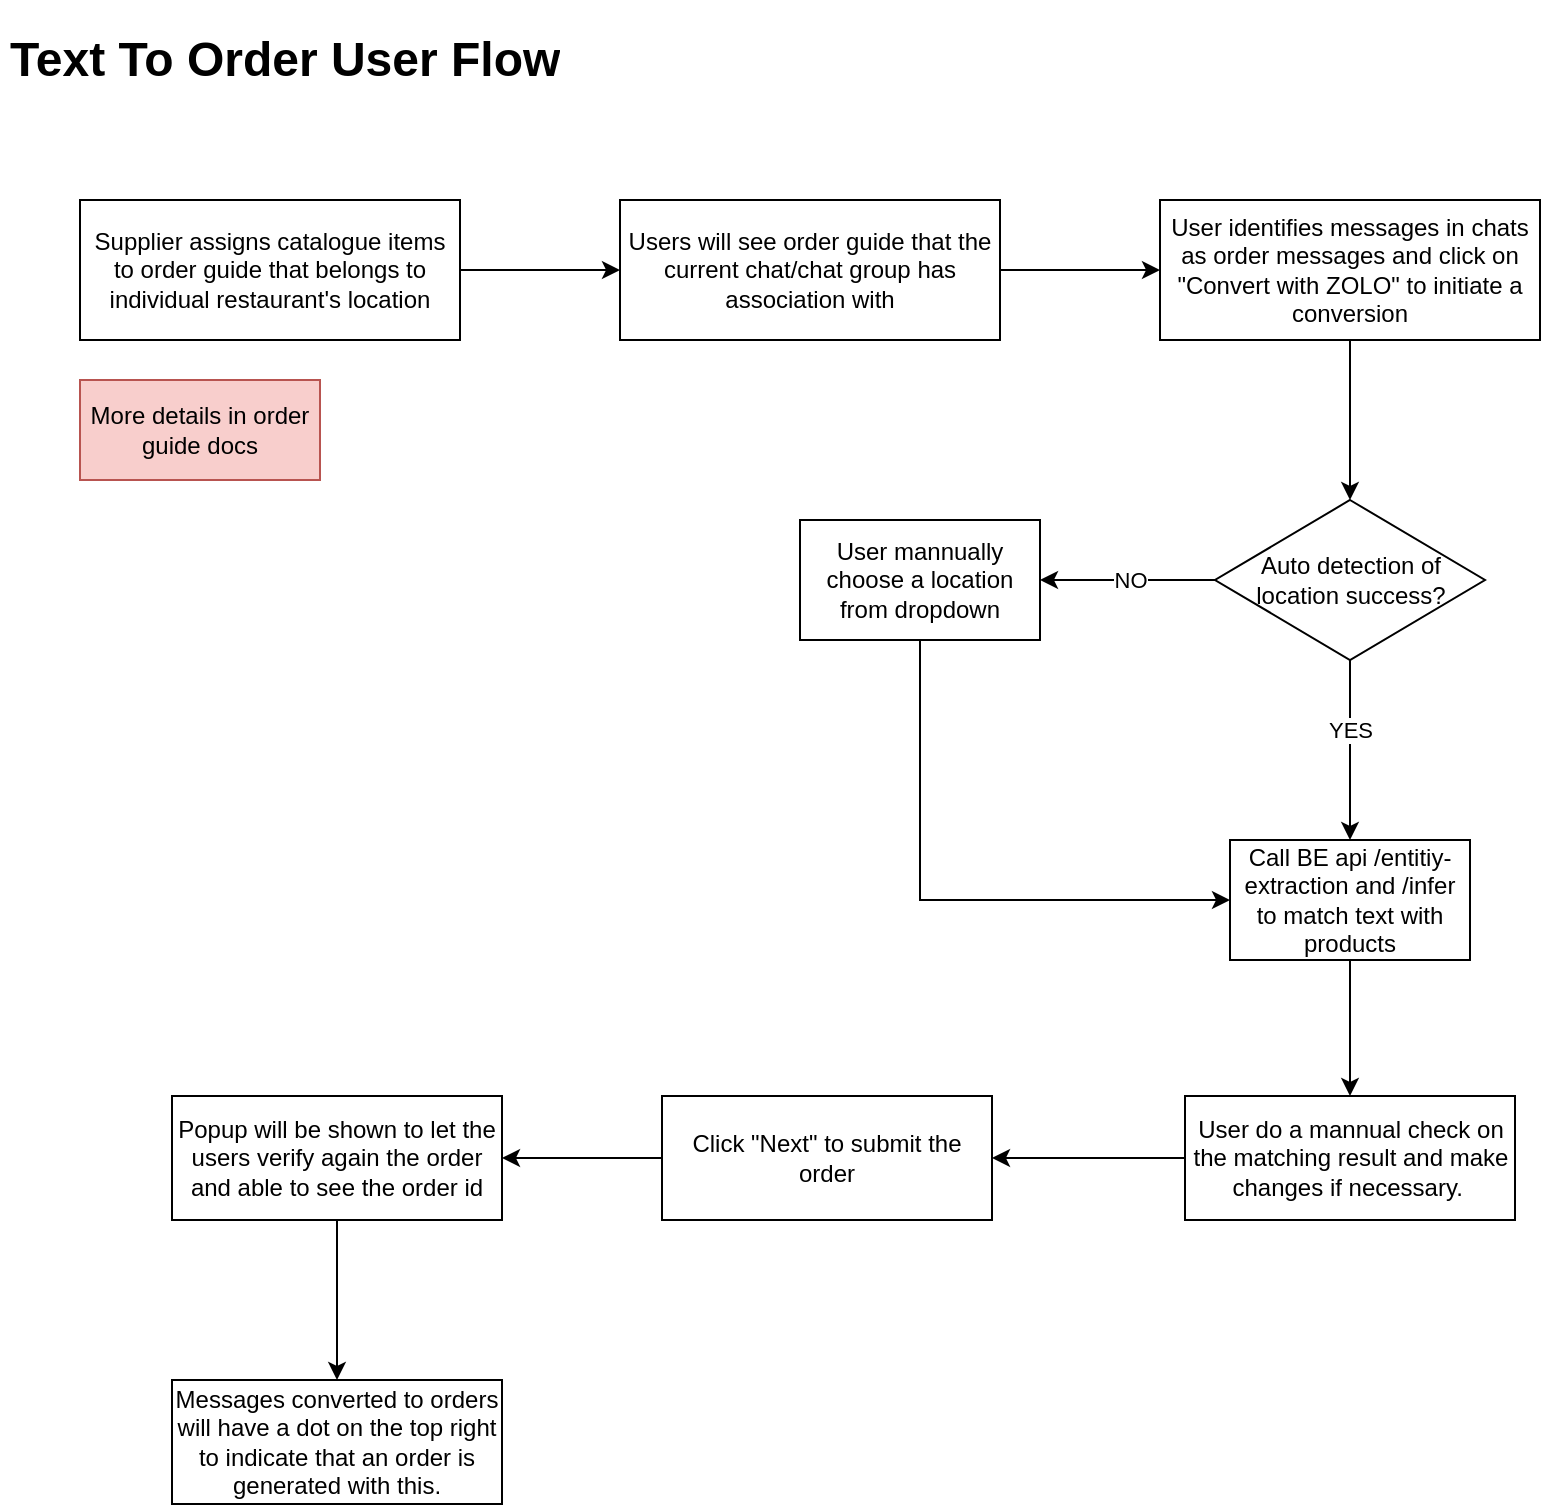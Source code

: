 <mxfile version="22.1.11" type="github">
  <diagram name="Page-1" id="_rNO2T0T2BEtqXHNIDhr">
    <mxGraphModel dx="714" dy="1921" grid="1" gridSize="10" guides="1" tooltips="1" connect="1" arrows="1" fold="1" page="1" pageScale="1" pageWidth="827" pageHeight="1169" math="0" shadow="0">
      <root>
        <mxCell id="0" />
        <mxCell id="1" parent="0" />
        <mxCell id="GIEvsqBPajRZyehp3M3l-1" value="&lt;h1&gt;&lt;span style=&quot;background-color: initial;&quot;&gt;Text To Order User Flow&lt;/span&gt;&lt;/h1&gt;" style="text;html=1;strokeColor=none;fillColor=none;spacing=5;spacingTop=-20;whiteSpace=wrap;overflow=hidden;rounded=0;" vertex="1" parent="1">
          <mxGeometry width="290" height="40" as="geometry" />
        </mxCell>
        <mxCell id="GIEvsqBPajRZyehp3M3l-4" value="" style="edgeStyle=orthogonalEdgeStyle;rounded=0;orthogonalLoop=1;jettySize=auto;html=1;" edge="1" parent="1" source="GIEvsqBPajRZyehp3M3l-2" target="GIEvsqBPajRZyehp3M3l-3">
          <mxGeometry relative="1" as="geometry" />
        </mxCell>
        <mxCell id="GIEvsqBPajRZyehp3M3l-2" value="Supplier assigns catalogue items to order guide that belongs to individual restaurant&#39;s location" style="rounded=0;whiteSpace=wrap;html=1;" vertex="1" parent="1">
          <mxGeometry x="40" y="90" width="190" height="70" as="geometry" />
        </mxCell>
        <mxCell id="GIEvsqBPajRZyehp3M3l-7" value="" style="edgeStyle=orthogonalEdgeStyle;rounded=0;orthogonalLoop=1;jettySize=auto;html=1;" edge="1" parent="1" source="GIEvsqBPajRZyehp3M3l-3" target="GIEvsqBPajRZyehp3M3l-6">
          <mxGeometry relative="1" as="geometry" />
        </mxCell>
        <mxCell id="GIEvsqBPajRZyehp3M3l-3" value="Users will see order guide that the current chat/chat group has association with" style="rounded=0;whiteSpace=wrap;html=1;" vertex="1" parent="1">
          <mxGeometry x="310" y="90" width="190" height="70" as="geometry" />
        </mxCell>
        <mxCell id="GIEvsqBPajRZyehp3M3l-5" value="More details in order guide docs" style="rounded=0;whiteSpace=wrap;html=1;fillColor=#f8cecc;strokeColor=#b85450;" vertex="1" parent="1">
          <mxGeometry x="40" y="180" width="120" height="50" as="geometry" />
        </mxCell>
        <mxCell id="GIEvsqBPajRZyehp3M3l-11" value="" style="edgeStyle=orthogonalEdgeStyle;rounded=0;orthogonalLoop=1;jettySize=auto;html=1;" edge="1" parent="1" source="GIEvsqBPajRZyehp3M3l-6" target="GIEvsqBPajRZyehp3M3l-10">
          <mxGeometry relative="1" as="geometry" />
        </mxCell>
        <mxCell id="GIEvsqBPajRZyehp3M3l-6" value="User identifies messages in chats as order messages and click on &quot;Convert with ZOLO&quot; to initiate a conversion" style="rounded=0;whiteSpace=wrap;html=1;" vertex="1" parent="1">
          <mxGeometry x="580" y="90" width="190" height="70" as="geometry" />
        </mxCell>
        <mxCell id="GIEvsqBPajRZyehp3M3l-15" value="" style="edgeStyle=orthogonalEdgeStyle;rounded=0;orthogonalLoop=1;jettySize=auto;html=1;" edge="1" parent="1" source="GIEvsqBPajRZyehp3M3l-10" target="GIEvsqBPajRZyehp3M3l-14">
          <mxGeometry relative="1" as="geometry" />
        </mxCell>
        <mxCell id="GIEvsqBPajRZyehp3M3l-20" value="YES" style="edgeLabel;html=1;align=center;verticalAlign=middle;resizable=0;points=[];" vertex="1" connectable="0" parent="GIEvsqBPajRZyehp3M3l-15">
          <mxGeometry x="-0.222" relative="1" as="geometry">
            <mxPoint as="offset" />
          </mxGeometry>
        </mxCell>
        <mxCell id="GIEvsqBPajRZyehp3M3l-17" value="" style="edgeStyle=orthogonalEdgeStyle;rounded=0;orthogonalLoop=1;jettySize=auto;html=1;" edge="1" parent="1" source="GIEvsqBPajRZyehp3M3l-10" target="GIEvsqBPajRZyehp3M3l-16">
          <mxGeometry relative="1" as="geometry" />
        </mxCell>
        <mxCell id="GIEvsqBPajRZyehp3M3l-19" value="NO" style="edgeLabel;html=1;align=center;verticalAlign=middle;resizable=0;points=[];" vertex="1" connectable="0" parent="GIEvsqBPajRZyehp3M3l-17">
          <mxGeometry x="-0.029" y="-3" relative="1" as="geometry">
            <mxPoint y="3" as="offset" />
          </mxGeometry>
        </mxCell>
        <mxCell id="GIEvsqBPajRZyehp3M3l-10" value="Auto detection of location success?" style="rhombus;whiteSpace=wrap;html=1;rounded=0;" vertex="1" parent="1">
          <mxGeometry x="607.5" y="240" width="135" height="80" as="geometry" />
        </mxCell>
        <mxCell id="GIEvsqBPajRZyehp3M3l-22" value="" style="edgeStyle=orthogonalEdgeStyle;rounded=0;orthogonalLoop=1;jettySize=auto;html=1;" edge="1" parent="1" source="GIEvsqBPajRZyehp3M3l-14" target="GIEvsqBPajRZyehp3M3l-21">
          <mxGeometry relative="1" as="geometry" />
        </mxCell>
        <mxCell id="GIEvsqBPajRZyehp3M3l-14" value="Call BE api /entitiy-extraction and /infer to match text with products" style="whiteSpace=wrap;html=1;rounded=0;" vertex="1" parent="1">
          <mxGeometry x="615" y="410" width="120" height="60" as="geometry" />
        </mxCell>
        <mxCell id="GIEvsqBPajRZyehp3M3l-18" style="edgeStyle=orthogonalEdgeStyle;rounded=0;orthogonalLoop=1;jettySize=auto;html=1;entryX=0;entryY=0.5;entryDx=0;entryDy=0;" edge="1" parent="1" source="GIEvsqBPajRZyehp3M3l-16" target="GIEvsqBPajRZyehp3M3l-14">
          <mxGeometry relative="1" as="geometry">
            <mxPoint x="610" y="440" as="targetPoint" />
            <Array as="points">
              <mxPoint x="460" y="440" />
            </Array>
          </mxGeometry>
        </mxCell>
        <mxCell id="GIEvsqBPajRZyehp3M3l-16" value="User mannually choose a location from dropdown" style="whiteSpace=wrap;html=1;rounded=0;" vertex="1" parent="1">
          <mxGeometry x="400" y="250" width="120" height="60" as="geometry" />
        </mxCell>
        <mxCell id="GIEvsqBPajRZyehp3M3l-24" value="" style="edgeStyle=orthogonalEdgeStyle;rounded=0;orthogonalLoop=1;jettySize=auto;html=1;" edge="1" parent="1" source="GIEvsqBPajRZyehp3M3l-21" target="GIEvsqBPajRZyehp3M3l-23">
          <mxGeometry relative="1" as="geometry" />
        </mxCell>
        <mxCell id="GIEvsqBPajRZyehp3M3l-21" value="User do a mannual check on the matching result and make changes if necessary.&amp;nbsp;" style="whiteSpace=wrap;html=1;rounded=0;" vertex="1" parent="1">
          <mxGeometry x="592.5" y="538" width="165" height="62" as="geometry" />
        </mxCell>
        <mxCell id="GIEvsqBPajRZyehp3M3l-26" value="" style="edgeStyle=orthogonalEdgeStyle;rounded=0;orthogonalLoop=1;jettySize=auto;html=1;" edge="1" parent="1" source="GIEvsqBPajRZyehp3M3l-23" target="GIEvsqBPajRZyehp3M3l-25">
          <mxGeometry relative="1" as="geometry" />
        </mxCell>
        <mxCell id="GIEvsqBPajRZyehp3M3l-23" value="Click &quot;Next&quot; to submit the order" style="whiteSpace=wrap;html=1;rounded=0;" vertex="1" parent="1">
          <mxGeometry x="331" y="538" width="165" height="62" as="geometry" />
        </mxCell>
        <mxCell id="GIEvsqBPajRZyehp3M3l-28" value="" style="edgeStyle=orthogonalEdgeStyle;rounded=0;orthogonalLoop=1;jettySize=auto;html=1;" edge="1" parent="1" source="GIEvsqBPajRZyehp3M3l-25" target="GIEvsqBPajRZyehp3M3l-27">
          <mxGeometry relative="1" as="geometry" />
        </mxCell>
        <mxCell id="GIEvsqBPajRZyehp3M3l-25" value="Popup will be shown to let the users verify again the order and able to see the order id" style="whiteSpace=wrap;html=1;rounded=0;" vertex="1" parent="1">
          <mxGeometry x="86" y="538" width="165" height="62" as="geometry" />
        </mxCell>
        <mxCell id="GIEvsqBPajRZyehp3M3l-27" value="Messages converted to orders will have a dot on the top right to indicate that an order is generated with this." style="whiteSpace=wrap;html=1;rounded=0;" vertex="1" parent="1">
          <mxGeometry x="86" y="680" width="165" height="62" as="geometry" />
        </mxCell>
      </root>
    </mxGraphModel>
  </diagram>
</mxfile>
